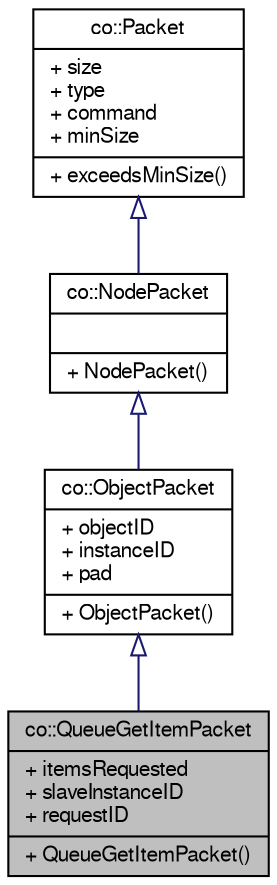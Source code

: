 digraph G
{
  edge [fontname="FreeSans",fontsize="10",labelfontname="FreeSans",labelfontsize="10"];
  node [fontname="FreeSans",fontsize="10",shape=record];
  Node1 [label="{co::QueueGetItemPacket\n|+ itemsRequested\l+ slaveInstanceID\l+ requestID\l|+ QueueGetItemPacket()\l}",height=0.2,width=0.4,color="black", fillcolor="grey75", style="filled" fontcolor="black"];
  Node2 -> Node1 [dir="back",color="midnightblue",fontsize="10",style="solid",arrowtail="onormal",fontname="FreeSans"];
  Node2 [label="{co::ObjectPacket\n|+ objectID\l+ instanceID\l+ pad\l|+ ObjectPacket()\l}",height=0.2,width=0.4,color="black", fillcolor="white", style="filled",URL="$structco_1_1ObjectPacket.html",tooltip="Packet sent to and handled by an co::Object."];
  Node3 -> Node2 [dir="back",color="midnightblue",fontsize="10",style="solid",arrowtail="onormal",fontname="FreeSans"];
  Node3 [label="{co::NodePacket\n||+ NodePacket()\l}",height=0.2,width=0.4,color="black", fillcolor="white", style="filled",URL="$structco_1_1NodePacket.html",tooltip="Packet sent to and handled by an co::Node."];
  Node4 -> Node3 [dir="back",color="midnightblue",fontsize="10",style="solid",arrowtail="onormal",fontname="FreeSans"];
  Node4 [label="{co::Packet\n|+ size\l+ type\l+ command\l+ minSize\l|+ exceedsMinSize()\l}",height=0.2,width=0.4,color="black", fillcolor="white", style="filled",URL="$structco_1_1Packet.html",tooltip="A packet send over the network."];
}
